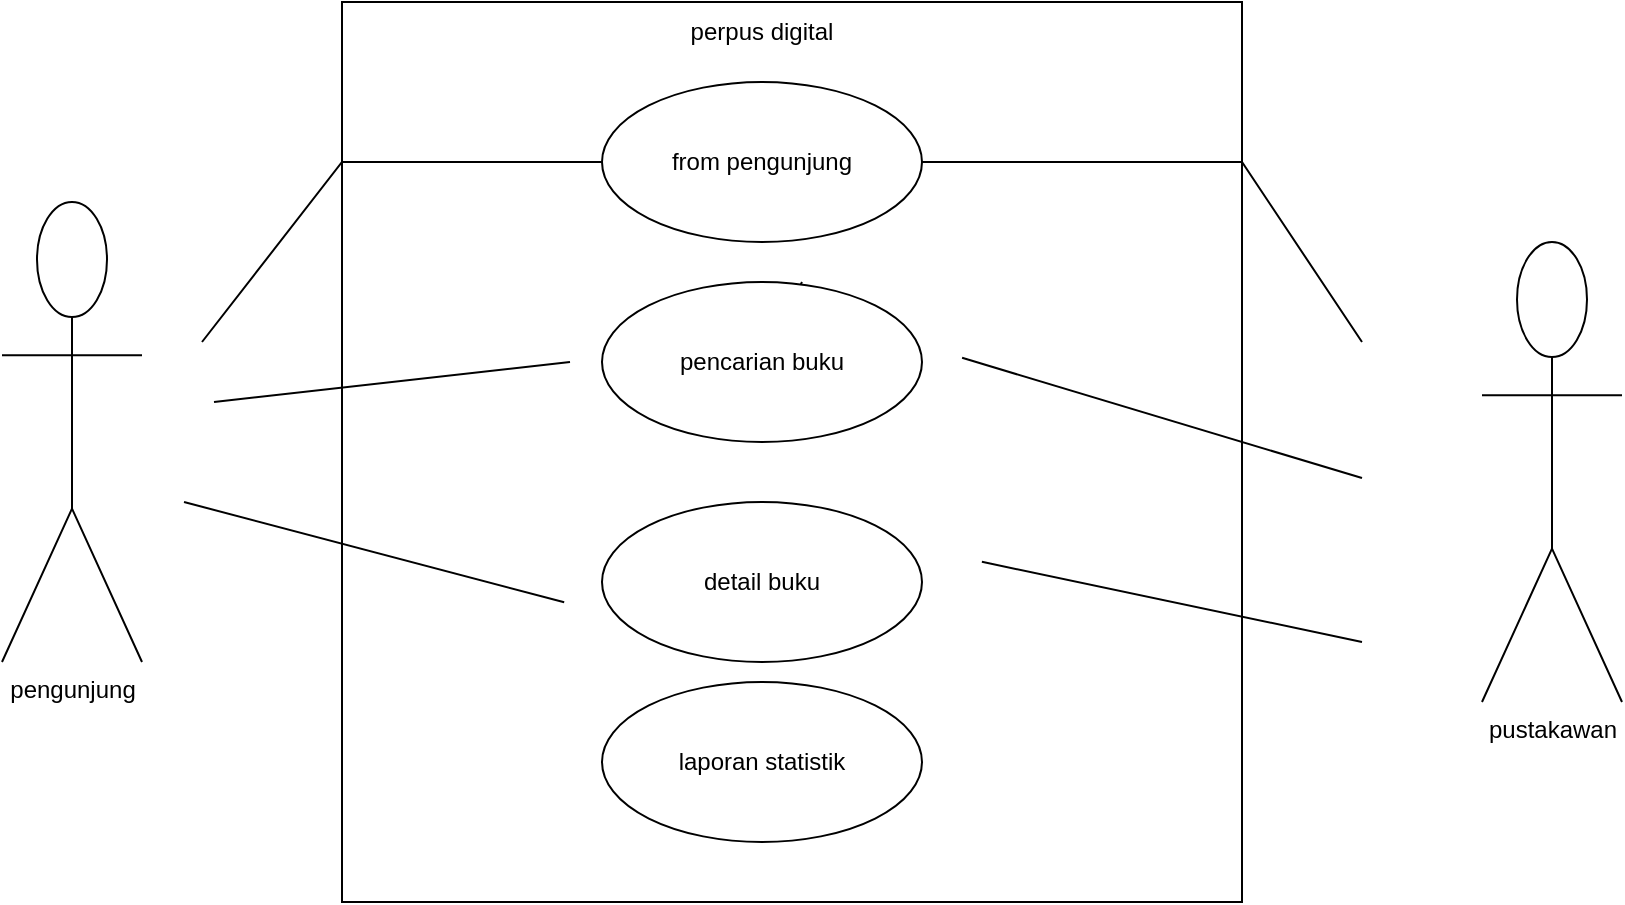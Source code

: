 <mxfile version="23.1.0" type="github">
  <diagram id="C5RBs43oDa-KdzZeNtuy" name="Page-1">
    <mxGraphModel dx="1035" dy="700" grid="1" gridSize="10" guides="1" tooltips="1" connect="1" arrows="1" fold="1" page="0" pageScale="1" pageWidth="827" pageHeight="1169" math="0" shadow="0">
      <root>
        <mxCell id="WIyWlLk6GJQsqaUBKTNV-0" />
        <mxCell id="WIyWlLk6GJQsqaUBKTNV-1" parent="WIyWlLk6GJQsqaUBKTNV-0" />
        <mxCell id="o0MTO29rss84GiXmb7OY-3" value="" style="whiteSpace=wrap;html=1;aspect=fixed;" vertex="1" parent="WIyWlLk6GJQsqaUBKTNV-1">
          <mxGeometry x="210" y="80" width="450" height="450" as="geometry" />
        </mxCell>
        <mxCell id="o0MTO29rss84GiXmb7OY-5" value="perpus digital" style="text;html=1;strokeColor=none;fillColor=none;align=center;verticalAlign=middle;whiteSpace=wrap;rounded=0;" vertex="1" parent="WIyWlLk6GJQsqaUBKTNV-1">
          <mxGeometry x="360" y="80" width="120" height="30" as="geometry" />
        </mxCell>
        <mxCell id="o0MTO29rss84GiXmb7OY-6" value="from pengunjung" style="ellipse;whiteSpace=wrap;html=1;" vertex="1" parent="WIyWlLk6GJQsqaUBKTNV-1">
          <mxGeometry x="340" y="120" width="160" height="80" as="geometry" />
        </mxCell>
        <mxCell id="o0MTO29rss84GiXmb7OY-8" value="pencarian buku" style="ellipse;whiteSpace=wrap;html=1;" vertex="1" parent="WIyWlLk6GJQsqaUBKTNV-1">
          <mxGeometry x="340" y="220" width="160" height="80" as="geometry" />
        </mxCell>
        <mxCell id="o0MTO29rss84GiXmb7OY-9" value="detail buku" style="ellipse;whiteSpace=wrap;html=1;" vertex="1" parent="WIyWlLk6GJQsqaUBKTNV-1">
          <mxGeometry x="340" y="330" width="160" height="80" as="geometry" />
        </mxCell>
        <mxCell id="o0MTO29rss84GiXmb7OY-10" value="laporan statistik" style="ellipse;whiteSpace=wrap;html=1;" vertex="1" parent="WIyWlLk6GJQsqaUBKTNV-1">
          <mxGeometry x="340" y="420" width="160" height="80" as="geometry" />
        </mxCell>
        <mxCell id="o0MTO29rss84GiXmb7OY-11" value="pustakawan" style="shape=umlActor;verticalLabelPosition=bottom;verticalAlign=top;html=1;outlineConnect=0;" vertex="1" parent="WIyWlLk6GJQsqaUBKTNV-1">
          <mxGeometry x="780" y="200" width="70" height="230" as="geometry" />
        </mxCell>
        <mxCell id="o0MTO29rss84GiXmb7OY-21" value="" style="endArrow=none;html=1;rounded=0;entryX=0;entryY=0.5;entryDx=0;entryDy=0;" edge="1" parent="WIyWlLk6GJQsqaUBKTNV-1" target="o0MTO29rss84GiXmb7OY-6">
          <mxGeometry width="50" height="50" relative="1" as="geometry">
            <mxPoint x="140" y="250" as="sourcePoint" />
            <mxPoint x="440" y="220" as="targetPoint" />
            <Array as="points">
              <mxPoint x="210" y="160" />
            </Array>
          </mxGeometry>
        </mxCell>
        <mxCell id="o0MTO29rss84GiXmb7OY-22" value="" style="endArrow=none;html=1;rounded=0;" edge="1" parent="WIyWlLk6GJQsqaUBKTNV-1">
          <mxGeometry width="50" height="50" relative="1" as="geometry">
            <mxPoint x="146" y="280" as="sourcePoint" />
            <mxPoint x="324" y="260" as="targetPoint" />
          </mxGeometry>
        </mxCell>
        <mxCell id="o0MTO29rss84GiXmb7OY-23" value="" style="endArrow=none;html=1;rounded=0;entryX=0.278;entryY=0.667;entryDx=0;entryDy=0;entryPerimeter=0;" edge="1" parent="WIyWlLk6GJQsqaUBKTNV-1">
          <mxGeometry width="50" height="50" relative="1" as="geometry">
            <mxPoint x="131" y="330" as="sourcePoint" />
            <mxPoint x="321.1" y="380.15" as="targetPoint" />
          </mxGeometry>
        </mxCell>
        <mxCell id="o0MTO29rss84GiXmb7OY-26" value="" style="endArrow=none;html=1;rounded=0;" edge="1" parent="WIyWlLk6GJQsqaUBKTNV-1">
          <mxGeometry width="50" height="50" relative="1" as="geometry">
            <mxPoint x="720" y="250" as="sourcePoint" />
            <mxPoint x="520" y="160" as="targetPoint" />
            <Array as="points">
              <mxPoint x="660" y="160" />
              <mxPoint x="520" y="160" />
              <mxPoint x="500" y="160" />
            </Array>
          </mxGeometry>
        </mxCell>
        <mxCell id="o0MTO29rss84GiXmb7OY-28" value="" style="endArrow=none;html=1;rounded=0;exitX=0.689;exitY=0.422;exitDx=0;exitDy=0;exitPerimeter=0;" edge="1" parent="WIyWlLk6GJQsqaUBKTNV-1">
          <mxGeometry width="50" height="50" relative="1" as="geometry">
            <mxPoint x="520.05" y="257.9" as="sourcePoint" />
            <mxPoint x="720" y="318" as="targetPoint" />
          </mxGeometry>
        </mxCell>
        <mxCell id="o0MTO29rss84GiXmb7OY-29" value="" style="endArrow=none;html=1;rounded=0;" edge="1" parent="WIyWlLk6GJQsqaUBKTNV-1" source="o0MTO29rss84GiXmb7OY-8">
          <mxGeometry width="50" height="50" relative="1" as="geometry">
            <mxPoint x="390" y="270" as="sourcePoint" />
            <mxPoint x="440" y="220" as="targetPoint" />
          </mxGeometry>
        </mxCell>
        <mxCell id="o0MTO29rss84GiXmb7OY-30" value="" style="endArrow=none;html=1;rounded=0;entryX=0.711;entryY=0.622;entryDx=0;entryDy=0;entryPerimeter=0;" edge="1" parent="WIyWlLk6GJQsqaUBKTNV-1" target="o0MTO29rss84GiXmb7OY-3">
          <mxGeometry width="50" height="50" relative="1" as="geometry">
            <mxPoint x="720" y="400" as="sourcePoint" />
            <mxPoint x="510.0" y="347.04" as="targetPoint" />
          </mxGeometry>
        </mxCell>
        <mxCell id="o0MTO29rss84GiXmb7OY-33" value="pengunjung" style="shape=umlActor;verticalLabelPosition=bottom;verticalAlign=top;html=1;outlineConnect=0;" vertex="1" parent="WIyWlLk6GJQsqaUBKTNV-1">
          <mxGeometry x="40" y="180" width="70" height="230" as="geometry" />
        </mxCell>
      </root>
    </mxGraphModel>
  </diagram>
</mxfile>
